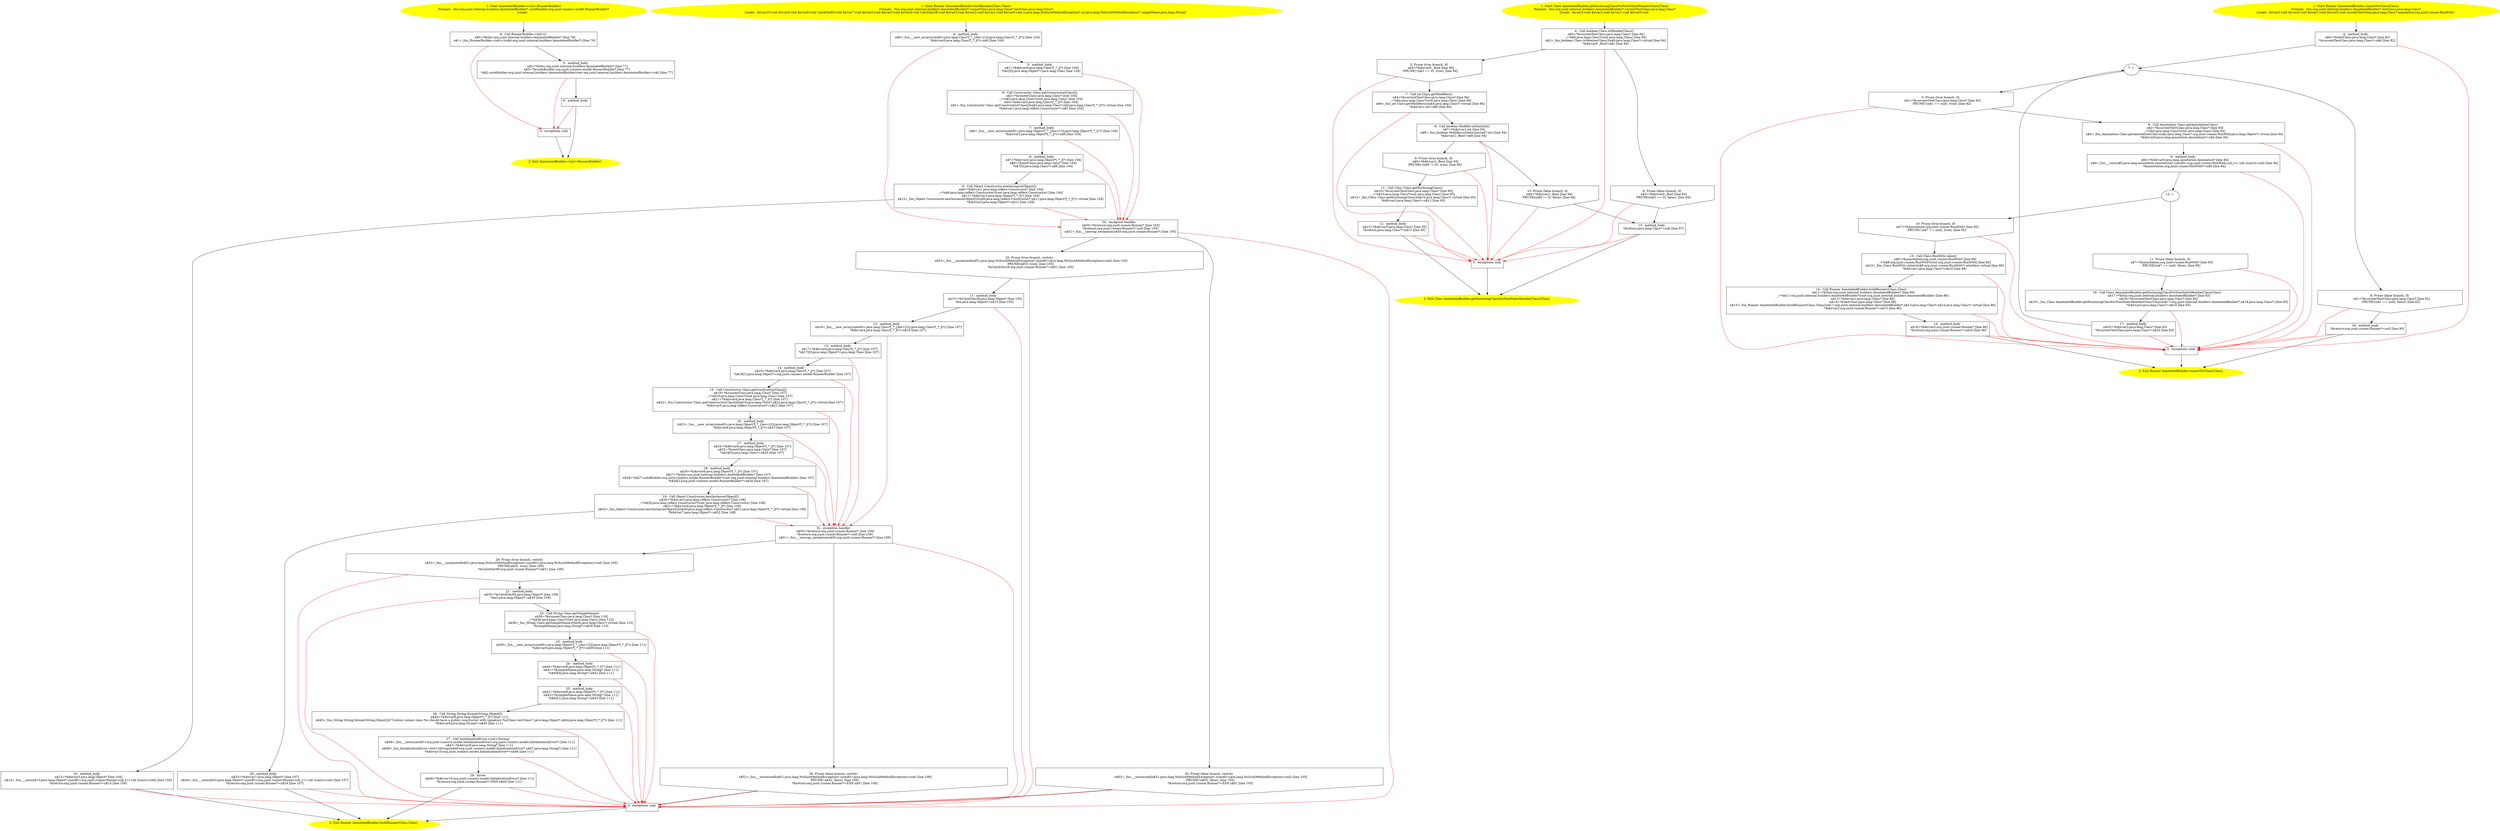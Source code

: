 /* @generated */
digraph cfg {
"org.junit.internal.builders.AnnotatedBuilder.<init>(org.junit.runners.model.RunnerBuilder).7e39d1439162e51123927ba75d8a239b_1" [label="1: Start AnnotatedBuilder.<init>(RunnerBuilder)\nFormals:  this:org.junit.internal.builders.AnnotatedBuilder* suiteBuilder:org.junit.runners.model.RunnerBuilder*\nLocals:  \n  " color=yellow style=filled]
	

	 "org.junit.internal.builders.AnnotatedBuilder.<init>(org.junit.runners.model.RunnerBuilder).7e39d1439162e51123927ba75d8a239b_1" -> "org.junit.internal.builders.AnnotatedBuilder.<init>(org.junit.runners.model.RunnerBuilder).7e39d1439162e51123927ba75d8a239b_4" ;
"org.junit.internal.builders.AnnotatedBuilder.<init>(org.junit.runners.model.RunnerBuilder).7e39d1439162e51123927ba75d8a239b_2" [label="2: Exit AnnotatedBuilder.<init>(RunnerBuilder) \n  " color=yellow style=filled]
	

"org.junit.internal.builders.AnnotatedBuilder.<init>(org.junit.runners.model.RunnerBuilder).7e39d1439162e51123927ba75d8a239b_3" [label="3:  exceptions sink \n  " shape="box"]
	

	 "org.junit.internal.builders.AnnotatedBuilder.<init>(org.junit.runners.model.RunnerBuilder).7e39d1439162e51123927ba75d8a239b_3" -> "org.junit.internal.builders.AnnotatedBuilder.<init>(org.junit.runners.model.RunnerBuilder).7e39d1439162e51123927ba75d8a239b_2" ;
"org.junit.internal.builders.AnnotatedBuilder.<init>(org.junit.runners.model.RunnerBuilder).7e39d1439162e51123927ba75d8a239b_4" [label="4:  Call RunnerBuilder.<init>() \n   n$0=*&this:org.junit.internal.builders.AnnotatedBuilder* [line 76]\n  n$1=_fun_RunnerBuilder.<init>()(n$0:org.junit.internal.builders.AnnotatedBuilder*) [line 76]\n " shape="box"]
	

	 "org.junit.internal.builders.AnnotatedBuilder.<init>(org.junit.runners.model.RunnerBuilder).7e39d1439162e51123927ba75d8a239b_4" -> "org.junit.internal.builders.AnnotatedBuilder.<init>(org.junit.runners.model.RunnerBuilder).7e39d1439162e51123927ba75d8a239b_5" ;
	 "org.junit.internal.builders.AnnotatedBuilder.<init>(org.junit.runners.model.RunnerBuilder).7e39d1439162e51123927ba75d8a239b_4" -> "org.junit.internal.builders.AnnotatedBuilder.<init>(org.junit.runners.model.RunnerBuilder).7e39d1439162e51123927ba75d8a239b_3" [color="red" ];
"org.junit.internal.builders.AnnotatedBuilder.<init>(org.junit.runners.model.RunnerBuilder).7e39d1439162e51123927ba75d8a239b_5" [label="5:  method_body \n   n$2=*&this:org.junit.internal.builders.AnnotatedBuilder* [line 77]\n  n$3=*&suiteBuilder:org.junit.runners.model.RunnerBuilder* [line 77]\n  *n$2.suiteBuilder:org.junit.internal.builders.AnnotatedBuilder(root org.junit.internal.builders.AnnotatedBuilder)=n$3 [line 77]\n " shape="box"]
	

	 "org.junit.internal.builders.AnnotatedBuilder.<init>(org.junit.runners.model.RunnerBuilder).7e39d1439162e51123927ba75d8a239b_5" -> "org.junit.internal.builders.AnnotatedBuilder.<init>(org.junit.runners.model.RunnerBuilder).7e39d1439162e51123927ba75d8a239b_6" ;
	 "org.junit.internal.builders.AnnotatedBuilder.<init>(org.junit.runners.model.RunnerBuilder).7e39d1439162e51123927ba75d8a239b_5" -> "org.junit.internal.builders.AnnotatedBuilder.<init>(org.junit.runners.model.RunnerBuilder).7e39d1439162e51123927ba75d8a239b_3" [color="red" ];
"org.junit.internal.builders.AnnotatedBuilder.<init>(org.junit.runners.model.RunnerBuilder).7e39d1439162e51123927ba75d8a239b_6" [label="6:  method_body \n  " shape="box"]
	

	 "org.junit.internal.builders.AnnotatedBuilder.<init>(org.junit.runners.model.RunnerBuilder).7e39d1439162e51123927ba75d8a239b_6" -> "org.junit.internal.builders.AnnotatedBuilder.<init>(org.junit.runners.model.RunnerBuilder).7e39d1439162e51123927ba75d8a239b_2" ;
	 "org.junit.internal.builders.AnnotatedBuilder.<init>(org.junit.runners.model.RunnerBuilder).7e39d1439162e51123927ba75d8a239b_6" -> "org.junit.internal.builders.AnnotatedBuilder.<init>(org.junit.runners.model.RunnerBuilder).7e39d1439162e51123927ba75d8a239b_3" [color="red" ];
"org.junit.internal.builders.AnnotatedBuilder.buildRunner(java.lang.Class,java.lang.Class):org.junit..63492aeca225d064f7ba1cf9cd0d0d98_1" [label="1: Start Runner AnnotatedBuilder.buildRunner(Class,Class)\nFormals:  this:org.junit.internal.builders.AnnotatedBuilder* runnerClass:java.lang.Class* testClass:java.lang.Class*\nLocals:  $irvar10:void $irvar9:void $irvar8:void CatchVar69:void $irvar7:void $irvar6:void $irvar5:void $irvar4:void CatchVar28:void $irvar3:void $irvar2:void $irvar1:void $irvar0:void e:java.lang.NoSuchMethodException* e2:java.lang.NoSuchMethodException* simpleName:java.lang.String* \n  " color=yellow style=filled]
	

	 "org.junit.internal.builders.AnnotatedBuilder.buildRunner(java.lang.Class,java.lang.Class):org.junit..63492aeca225d064f7ba1cf9cd0d0d98_1" -> "org.junit.internal.builders.AnnotatedBuilder.buildRunner(java.lang.Class,java.lang.Class):org.junit..63492aeca225d064f7ba1cf9cd0d0d98_4" ;
"org.junit.internal.builders.AnnotatedBuilder.buildRunner(java.lang.Class,java.lang.Class):org.junit..63492aeca225d064f7ba1cf9cd0d0d98_2" [label="2: Exit Runner AnnotatedBuilder.buildRunner(Class,Class) \n  " color=yellow style=filled]
	

"org.junit.internal.builders.AnnotatedBuilder.buildRunner(java.lang.Class,java.lang.Class):org.junit..63492aeca225d064f7ba1cf9cd0d0d98_3" [label="3:  exceptions sink \n  " shape="box"]
	

	 "org.junit.internal.builders.AnnotatedBuilder.buildRunner(java.lang.Class,java.lang.Class):org.junit..63492aeca225d064f7ba1cf9cd0d0d98_3" -> "org.junit.internal.builders.AnnotatedBuilder.buildRunner(java.lang.Class,java.lang.Class):org.junit..63492aeca225d064f7ba1cf9cd0d0d98_2" ;
"org.junit.internal.builders.AnnotatedBuilder.buildRunner(java.lang.Class,java.lang.Class):org.junit..63492aeca225d064f7ba1cf9cd0d0d98_4" [label="4:  method_body \n   n$0=_fun___new_array(sizeof(t=java.lang.Class*[_*_];len=[1]):java.lang.Class*[_*_](*)) [line 104]\n  *&$irvar0:java.lang.Class*[_*_](*)=n$0 [line 104]\n " shape="box"]
	

	 "org.junit.internal.builders.AnnotatedBuilder.buildRunner(java.lang.Class,java.lang.Class):org.junit..63492aeca225d064f7ba1cf9cd0d0d98_4" -> "org.junit.internal.builders.AnnotatedBuilder.buildRunner(java.lang.Class,java.lang.Class):org.junit..63492aeca225d064f7ba1cf9cd0d0d98_5" ;
	 "org.junit.internal.builders.AnnotatedBuilder.buildRunner(java.lang.Class,java.lang.Class):org.junit..63492aeca225d064f7ba1cf9cd0d0d98_4" -> "org.junit.internal.builders.AnnotatedBuilder.buildRunner(java.lang.Class,java.lang.Class):org.junit..63492aeca225d064f7ba1cf9cd0d0d98_34" [color="red" ];
"org.junit.internal.builders.AnnotatedBuilder.buildRunner(java.lang.Class,java.lang.Class):org.junit..63492aeca225d064f7ba1cf9cd0d0d98_5" [label="5:  method_body \n   n$1=*&$irvar0:java.lang.Class*[_*_](*) [line 104]\n  *n$1[0]:java.lang.Object*=java.lang.Class [line 104]\n " shape="box"]
	

	 "org.junit.internal.builders.AnnotatedBuilder.buildRunner(java.lang.Class,java.lang.Class):org.junit..63492aeca225d064f7ba1cf9cd0d0d98_5" -> "org.junit.internal.builders.AnnotatedBuilder.buildRunner(java.lang.Class,java.lang.Class):org.junit..63492aeca225d064f7ba1cf9cd0d0d98_6" ;
	 "org.junit.internal.builders.AnnotatedBuilder.buildRunner(java.lang.Class,java.lang.Class):org.junit..63492aeca225d064f7ba1cf9cd0d0d98_5" -> "org.junit.internal.builders.AnnotatedBuilder.buildRunner(java.lang.Class,java.lang.Class):org.junit..63492aeca225d064f7ba1cf9cd0d0d98_34" [color="red" ];
"org.junit.internal.builders.AnnotatedBuilder.buildRunner(java.lang.Class,java.lang.Class):org.junit..63492aeca225d064f7ba1cf9cd0d0d98_6" [label="6:  Call Constructor Class.getConstructor(Class[]) \n   n$2=*&runnerClass:java.lang.Class* [line 104]\n  _=*n$2:java.lang.Class*(root java.lang.Class) [line 104]\n  n$4=*&$irvar0:java.lang.Class*[_*_](*) [line 104]\n  n$5=_fun_Constructor Class.getConstructor(Class[])(n$2:java.lang.Class*,n$4:java.lang.Class*[_*_](*)) virtual [line 104]\n  *&$irvar1:java.lang.reflect.Constructor*=n$5 [line 104]\n " shape="box"]
	

	 "org.junit.internal.builders.AnnotatedBuilder.buildRunner(java.lang.Class,java.lang.Class):org.junit..63492aeca225d064f7ba1cf9cd0d0d98_6" -> "org.junit.internal.builders.AnnotatedBuilder.buildRunner(java.lang.Class,java.lang.Class):org.junit..63492aeca225d064f7ba1cf9cd0d0d98_7" ;
	 "org.junit.internal.builders.AnnotatedBuilder.buildRunner(java.lang.Class,java.lang.Class):org.junit..63492aeca225d064f7ba1cf9cd0d0d98_6" -> "org.junit.internal.builders.AnnotatedBuilder.buildRunner(java.lang.Class,java.lang.Class):org.junit..63492aeca225d064f7ba1cf9cd0d0d98_34" [color="red" ];
"org.junit.internal.builders.AnnotatedBuilder.buildRunner(java.lang.Class,java.lang.Class):org.junit..63492aeca225d064f7ba1cf9cd0d0d98_7" [label="7:  method_body \n   n$6=_fun___new_array(sizeof(t=java.lang.Object*[_*_];len=[1]):java.lang.Object*[_*_](*)) [line 104]\n  *&$irvar2:java.lang.Object*[_*_](*)=n$6 [line 104]\n " shape="box"]
	

	 "org.junit.internal.builders.AnnotatedBuilder.buildRunner(java.lang.Class,java.lang.Class):org.junit..63492aeca225d064f7ba1cf9cd0d0d98_7" -> "org.junit.internal.builders.AnnotatedBuilder.buildRunner(java.lang.Class,java.lang.Class):org.junit..63492aeca225d064f7ba1cf9cd0d0d98_8" ;
	 "org.junit.internal.builders.AnnotatedBuilder.buildRunner(java.lang.Class,java.lang.Class):org.junit..63492aeca225d064f7ba1cf9cd0d0d98_7" -> "org.junit.internal.builders.AnnotatedBuilder.buildRunner(java.lang.Class,java.lang.Class):org.junit..63492aeca225d064f7ba1cf9cd0d0d98_34" [color="red" ];
"org.junit.internal.builders.AnnotatedBuilder.buildRunner(java.lang.Class,java.lang.Class):org.junit..63492aeca225d064f7ba1cf9cd0d0d98_8" [label="8:  method_body \n   n$7=*&$irvar2:java.lang.Object*[_*_](*) [line 104]\n  n$8=*&testClass:java.lang.Class* [line 104]\n  *n$7[0]:java.lang.Class*=n$8 [line 104]\n " shape="box"]
	

	 "org.junit.internal.builders.AnnotatedBuilder.buildRunner(java.lang.Class,java.lang.Class):org.junit..63492aeca225d064f7ba1cf9cd0d0d98_8" -> "org.junit.internal.builders.AnnotatedBuilder.buildRunner(java.lang.Class,java.lang.Class):org.junit..63492aeca225d064f7ba1cf9cd0d0d98_9" ;
	 "org.junit.internal.builders.AnnotatedBuilder.buildRunner(java.lang.Class,java.lang.Class):org.junit..63492aeca225d064f7ba1cf9cd0d0d98_8" -> "org.junit.internal.builders.AnnotatedBuilder.buildRunner(java.lang.Class,java.lang.Class):org.junit..63492aeca225d064f7ba1cf9cd0d0d98_34" [color="red" ];
"org.junit.internal.builders.AnnotatedBuilder.buildRunner(java.lang.Class,java.lang.Class):org.junit..63492aeca225d064f7ba1cf9cd0d0d98_9" [label="9:  Call Object Constructor.newInstance(Object[]) \n   n$9=*&$irvar1:java.lang.reflect.Constructor* [line 104]\n  _=*n$9:java.lang.reflect.Constructor*(root java.lang.reflect.Constructor) [line 104]\n  n$11=*&$irvar2:java.lang.Object*[_*_](*) [line 104]\n  n$12=_fun_Object Constructor.newInstance(Object[])(n$9:java.lang.reflect.Constructor*,n$11:java.lang.Object*[_*_](*)) virtual [line 104]\n  *&$irvar3:java.lang.Object*=n$12 [line 104]\n " shape="box"]
	

	 "org.junit.internal.builders.AnnotatedBuilder.buildRunner(java.lang.Class,java.lang.Class):org.junit..63492aeca225d064f7ba1cf9cd0d0d98_9" -> "org.junit.internal.builders.AnnotatedBuilder.buildRunner(java.lang.Class,java.lang.Class):org.junit..63492aeca225d064f7ba1cf9cd0d0d98_10" ;
	 "org.junit.internal.builders.AnnotatedBuilder.buildRunner(java.lang.Class,java.lang.Class):org.junit..63492aeca225d064f7ba1cf9cd0d0d98_9" -> "org.junit.internal.builders.AnnotatedBuilder.buildRunner(java.lang.Class,java.lang.Class):org.junit..63492aeca225d064f7ba1cf9cd0d0d98_34" [color="red" ];
"org.junit.internal.builders.AnnotatedBuilder.buildRunner(java.lang.Class,java.lang.Class):org.junit..63492aeca225d064f7ba1cf9cd0d0d98_10" [label="10:  method_body \n   n$13=*&$irvar3:java.lang.Object* [line 104]\n  n$14=_fun___cast(n$13:java.lang.Object*,sizeof(t=org.junit.runner.Runner;sub_t=( sub )(cast)):void) [line 104]\n  *&return:org.junit.runner.Runner*=n$14 [line 104]\n " shape="box"]
	

	 "org.junit.internal.builders.AnnotatedBuilder.buildRunner(java.lang.Class,java.lang.Class):org.junit..63492aeca225d064f7ba1cf9cd0d0d98_10" -> "org.junit.internal.builders.AnnotatedBuilder.buildRunner(java.lang.Class,java.lang.Class):org.junit..63492aeca225d064f7ba1cf9cd0d0d98_2" ;
	 "org.junit.internal.builders.AnnotatedBuilder.buildRunner(java.lang.Class,java.lang.Class):org.junit..63492aeca225d064f7ba1cf9cd0d0d98_10" -> "org.junit.internal.builders.AnnotatedBuilder.buildRunner(java.lang.Class,java.lang.Class):org.junit..63492aeca225d064f7ba1cf9cd0d0d98_3" [color="red" ];
"org.junit.internal.builders.AnnotatedBuilder.buildRunner(java.lang.Class,java.lang.Class):org.junit..63492aeca225d064f7ba1cf9cd0d0d98_11" [label="11:  method_body \n   n$15=*&CatchVar28:java.lang.Object* [line 105]\n  *&e:java.lang.Object*=n$15 [line 105]\n " shape="box"]
	

	 "org.junit.internal.builders.AnnotatedBuilder.buildRunner(java.lang.Class,java.lang.Class):org.junit..63492aeca225d064f7ba1cf9cd0d0d98_11" -> "org.junit.internal.builders.AnnotatedBuilder.buildRunner(java.lang.Class,java.lang.Class):org.junit..63492aeca225d064f7ba1cf9cd0d0d98_12" ;
	 "org.junit.internal.builders.AnnotatedBuilder.buildRunner(java.lang.Class,java.lang.Class):org.junit..63492aeca225d064f7ba1cf9cd0d0d98_11" -> "org.junit.internal.builders.AnnotatedBuilder.buildRunner(java.lang.Class,java.lang.Class):org.junit..63492aeca225d064f7ba1cf9cd0d0d98_3" [color="red" ];
"org.junit.internal.builders.AnnotatedBuilder.buildRunner(java.lang.Class,java.lang.Class):org.junit..63492aeca225d064f7ba1cf9cd0d0d98_12" [label="12:  method_body \n   n$16=_fun___new_array(sizeof(t=java.lang.Class*[_*_];len=[2]):java.lang.Class*[_*_](*)) [line 107]\n  *&$irvar4:java.lang.Class*[_*_](*)=n$16 [line 107]\n " shape="box"]
	

	 "org.junit.internal.builders.AnnotatedBuilder.buildRunner(java.lang.Class,java.lang.Class):org.junit..63492aeca225d064f7ba1cf9cd0d0d98_12" -> "org.junit.internal.builders.AnnotatedBuilder.buildRunner(java.lang.Class,java.lang.Class):org.junit..63492aeca225d064f7ba1cf9cd0d0d98_13" ;
	 "org.junit.internal.builders.AnnotatedBuilder.buildRunner(java.lang.Class,java.lang.Class):org.junit..63492aeca225d064f7ba1cf9cd0d0d98_12" -> "org.junit.internal.builders.AnnotatedBuilder.buildRunner(java.lang.Class,java.lang.Class):org.junit..63492aeca225d064f7ba1cf9cd0d0d98_31" [color="red" ];
"org.junit.internal.builders.AnnotatedBuilder.buildRunner(java.lang.Class,java.lang.Class):org.junit..63492aeca225d064f7ba1cf9cd0d0d98_13" [label="13:  method_body \n   n$17=*&$irvar4:java.lang.Class*[_*_](*) [line 107]\n  *n$17[0]:java.lang.Object*=java.lang.Class [line 107]\n " shape="box"]
	

	 "org.junit.internal.builders.AnnotatedBuilder.buildRunner(java.lang.Class,java.lang.Class):org.junit..63492aeca225d064f7ba1cf9cd0d0d98_13" -> "org.junit.internal.builders.AnnotatedBuilder.buildRunner(java.lang.Class,java.lang.Class):org.junit..63492aeca225d064f7ba1cf9cd0d0d98_14" ;
	 "org.junit.internal.builders.AnnotatedBuilder.buildRunner(java.lang.Class,java.lang.Class):org.junit..63492aeca225d064f7ba1cf9cd0d0d98_13" -> "org.junit.internal.builders.AnnotatedBuilder.buildRunner(java.lang.Class,java.lang.Class):org.junit..63492aeca225d064f7ba1cf9cd0d0d98_31" [color="red" ];
"org.junit.internal.builders.AnnotatedBuilder.buildRunner(java.lang.Class,java.lang.Class):org.junit..63492aeca225d064f7ba1cf9cd0d0d98_14" [label="14:  method_body \n   n$18=*&$irvar4:java.lang.Class*[_*_](*) [line 107]\n  *n$18[1]:java.lang.Object*=org.junit.runners.model.RunnerBuilder [line 107]\n " shape="box"]
	

	 "org.junit.internal.builders.AnnotatedBuilder.buildRunner(java.lang.Class,java.lang.Class):org.junit..63492aeca225d064f7ba1cf9cd0d0d98_14" -> "org.junit.internal.builders.AnnotatedBuilder.buildRunner(java.lang.Class,java.lang.Class):org.junit..63492aeca225d064f7ba1cf9cd0d0d98_15" ;
	 "org.junit.internal.builders.AnnotatedBuilder.buildRunner(java.lang.Class,java.lang.Class):org.junit..63492aeca225d064f7ba1cf9cd0d0d98_14" -> "org.junit.internal.builders.AnnotatedBuilder.buildRunner(java.lang.Class,java.lang.Class):org.junit..63492aeca225d064f7ba1cf9cd0d0d98_31" [color="red" ];
"org.junit.internal.builders.AnnotatedBuilder.buildRunner(java.lang.Class,java.lang.Class):org.junit..63492aeca225d064f7ba1cf9cd0d0d98_15" [label="15:  Call Constructor Class.getConstructor(Class[]) \n   n$19=*&runnerClass:java.lang.Class* [line 107]\n  _=*n$19:java.lang.Class*(root java.lang.Class) [line 107]\n  n$21=*&$irvar4:java.lang.Class*[_*_](*) [line 107]\n  n$22=_fun_Constructor Class.getConstructor(Class[])(n$19:java.lang.Class*,n$21:java.lang.Class*[_*_](*)) virtual [line 107]\n  *&$irvar5:java.lang.reflect.Constructor*=n$22 [line 107]\n " shape="box"]
	

	 "org.junit.internal.builders.AnnotatedBuilder.buildRunner(java.lang.Class,java.lang.Class):org.junit..63492aeca225d064f7ba1cf9cd0d0d98_15" -> "org.junit.internal.builders.AnnotatedBuilder.buildRunner(java.lang.Class,java.lang.Class):org.junit..63492aeca225d064f7ba1cf9cd0d0d98_16" ;
	 "org.junit.internal.builders.AnnotatedBuilder.buildRunner(java.lang.Class,java.lang.Class):org.junit..63492aeca225d064f7ba1cf9cd0d0d98_15" -> "org.junit.internal.builders.AnnotatedBuilder.buildRunner(java.lang.Class,java.lang.Class):org.junit..63492aeca225d064f7ba1cf9cd0d0d98_31" [color="red" ];
"org.junit.internal.builders.AnnotatedBuilder.buildRunner(java.lang.Class,java.lang.Class):org.junit..63492aeca225d064f7ba1cf9cd0d0d98_16" [label="16:  method_body \n   n$23=_fun___new_array(sizeof(t=java.lang.Object*[_*_];len=[2]):java.lang.Object*[_*_](*)) [line 107]\n  *&$irvar6:java.lang.Object*[_*_](*)=n$23 [line 107]\n " shape="box"]
	

	 "org.junit.internal.builders.AnnotatedBuilder.buildRunner(java.lang.Class,java.lang.Class):org.junit..63492aeca225d064f7ba1cf9cd0d0d98_16" -> "org.junit.internal.builders.AnnotatedBuilder.buildRunner(java.lang.Class,java.lang.Class):org.junit..63492aeca225d064f7ba1cf9cd0d0d98_17" ;
	 "org.junit.internal.builders.AnnotatedBuilder.buildRunner(java.lang.Class,java.lang.Class):org.junit..63492aeca225d064f7ba1cf9cd0d0d98_16" -> "org.junit.internal.builders.AnnotatedBuilder.buildRunner(java.lang.Class,java.lang.Class):org.junit..63492aeca225d064f7ba1cf9cd0d0d98_31" [color="red" ];
"org.junit.internal.builders.AnnotatedBuilder.buildRunner(java.lang.Class,java.lang.Class):org.junit..63492aeca225d064f7ba1cf9cd0d0d98_17" [label="17:  method_body \n   n$24=*&$irvar6:java.lang.Object*[_*_](*) [line 107]\n  n$25=*&testClass:java.lang.Class* [line 107]\n  *n$24[0]:java.lang.Class*=n$25 [line 107]\n " shape="box"]
	

	 "org.junit.internal.builders.AnnotatedBuilder.buildRunner(java.lang.Class,java.lang.Class):org.junit..63492aeca225d064f7ba1cf9cd0d0d98_17" -> "org.junit.internal.builders.AnnotatedBuilder.buildRunner(java.lang.Class,java.lang.Class):org.junit..63492aeca225d064f7ba1cf9cd0d0d98_18" ;
	 "org.junit.internal.builders.AnnotatedBuilder.buildRunner(java.lang.Class,java.lang.Class):org.junit..63492aeca225d064f7ba1cf9cd0d0d98_17" -> "org.junit.internal.builders.AnnotatedBuilder.buildRunner(java.lang.Class,java.lang.Class):org.junit..63492aeca225d064f7ba1cf9cd0d0d98_31" [color="red" ];
"org.junit.internal.builders.AnnotatedBuilder.buildRunner(java.lang.Class,java.lang.Class):org.junit..63492aeca225d064f7ba1cf9cd0d0d98_18" [label="18:  method_body \n   n$26=*&$irvar6:java.lang.Object*[_*_](*) [line 107]\n  n$27=*&this:org.junit.internal.builders.AnnotatedBuilder* [line 107]\n  n$28=*n$27.suiteBuilder:org.junit.runners.model.RunnerBuilder*(root org.junit.internal.builders.AnnotatedBuilder) [line 107]\n  *n$26[1]:org.junit.runners.model.RunnerBuilder*=n$28 [line 107]\n " shape="box"]
	

	 "org.junit.internal.builders.AnnotatedBuilder.buildRunner(java.lang.Class,java.lang.Class):org.junit..63492aeca225d064f7ba1cf9cd0d0d98_18" -> "org.junit.internal.builders.AnnotatedBuilder.buildRunner(java.lang.Class,java.lang.Class):org.junit..63492aeca225d064f7ba1cf9cd0d0d98_19" ;
	 "org.junit.internal.builders.AnnotatedBuilder.buildRunner(java.lang.Class,java.lang.Class):org.junit..63492aeca225d064f7ba1cf9cd0d0d98_18" -> "org.junit.internal.builders.AnnotatedBuilder.buildRunner(java.lang.Class,java.lang.Class):org.junit..63492aeca225d064f7ba1cf9cd0d0d98_31" [color="red" ];
"org.junit.internal.builders.AnnotatedBuilder.buildRunner(java.lang.Class,java.lang.Class):org.junit..63492aeca225d064f7ba1cf9cd0d0d98_19" [label="19:  Call Object Constructor.newInstance(Object[]) \n   n$29=*&$irvar5:java.lang.reflect.Constructor* [line 108]\n  _=*n$29:java.lang.reflect.Constructor*(root java.lang.reflect.Constructor) [line 108]\n  n$31=*&$irvar6:java.lang.Object*[_*_](*) [line 108]\n  n$32=_fun_Object Constructor.newInstance(Object[])(n$29:java.lang.reflect.Constructor*,n$31:java.lang.Object*[_*_](*)) virtual [line 108]\n  *&$irvar7:java.lang.Object*=n$32 [line 108]\n " shape="box"]
	

	 "org.junit.internal.builders.AnnotatedBuilder.buildRunner(java.lang.Class,java.lang.Class):org.junit..63492aeca225d064f7ba1cf9cd0d0d98_19" -> "org.junit.internal.builders.AnnotatedBuilder.buildRunner(java.lang.Class,java.lang.Class):org.junit..63492aeca225d064f7ba1cf9cd0d0d98_20" ;
	 "org.junit.internal.builders.AnnotatedBuilder.buildRunner(java.lang.Class,java.lang.Class):org.junit..63492aeca225d064f7ba1cf9cd0d0d98_19" -> "org.junit.internal.builders.AnnotatedBuilder.buildRunner(java.lang.Class,java.lang.Class):org.junit..63492aeca225d064f7ba1cf9cd0d0d98_31" [color="red" ];
"org.junit.internal.builders.AnnotatedBuilder.buildRunner(java.lang.Class,java.lang.Class):org.junit..63492aeca225d064f7ba1cf9cd0d0d98_20" [label="20:  method_body \n   n$33=*&$irvar7:java.lang.Object* [line 107]\n  n$34=_fun___cast(n$33:java.lang.Object*,sizeof(t=org.junit.runner.Runner;sub_t=( sub )(cast)):void) [line 107]\n  *&return:org.junit.runner.Runner*=n$34 [line 107]\n " shape="box"]
	

	 "org.junit.internal.builders.AnnotatedBuilder.buildRunner(java.lang.Class,java.lang.Class):org.junit..63492aeca225d064f7ba1cf9cd0d0d98_20" -> "org.junit.internal.builders.AnnotatedBuilder.buildRunner(java.lang.Class,java.lang.Class):org.junit..63492aeca225d064f7ba1cf9cd0d0d98_2" ;
	 "org.junit.internal.builders.AnnotatedBuilder.buildRunner(java.lang.Class,java.lang.Class):org.junit..63492aeca225d064f7ba1cf9cd0d0d98_20" -> "org.junit.internal.builders.AnnotatedBuilder.buildRunner(java.lang.Class,java.lang.Class):org.junit..63492aeca225d064f7ba1cf9cd0d0d98_3" [color="red" ];
"org.junit.internal.builders.AnnotatedBuilder.buildRunner(java.lang.Class,java.lang.Class):org.junit..63492aeca225d064f7ba1cf9cd0d0d98_21" [label="21:  method_body \n   n$35=*&CatchVar69:java.lang.Object* [line 109]\n  *&e2:java.lang.Object*=n$35 [line 109]\n " shape="box"]
	

	 "org.junit.internal.builders.AnnotatedBuilder.buildRunner(java.lang.Class,java.lang.Class):org.junit..63492aeca225d064f7ba1cf9cd0d0d98_21" -> "org.junit.internal.builders.AnnotatedBuilder.buildRunner(java.lang.Class,java.lang.Class):org.junit..63492aeca225d064f7ba1cf9cd0d0d98_22" ;
	 "org.junit.internal.builders.AnnotatedBuilder.buildRunner(java.lang.Class,java.lang.Class):org.junit..63492aeca225d064f7ba1cf9cd0d0d98_21" -> "org.junit.internal.builders.AnnotatedBuilder.buildRunner(java.lang.Class,java.lang.Class):org.junit..63492aeca225d064f7ba1cf9cd0d0d98_3" [color="red" ];
"org.junit.internal.builders.AnnotatedBuilder.buildRunner(java.lang.Class,java.lang.Class):org.junit..63492aeca225d064f7ba1cf9cd0d0d98_22" [label="22:  Call String Class.getSimpleName() \n   n$36=*&runnerClass:java.lang.Class* [line 110]\n  _=*n$36:java.lang.Class*(root java.lang.Class) [line 110]\n  n$38=_fun_String Class.getSimpleName()(n$36:java.lang.Class*) virtual [line 110]\n  *&simpleName:java.lang.String*=n$38 [line 110]\n " shape="box"]
	

	 "org.junit.internal.builders.AnnotatedBuilder.buildRunner(java.lang.Class,java.lang.Class):org.junit..63492aeca225d064f7ba1cf9cd0d0d98_22" -> "org.junit.internal.builders.AnnotatedBuilder.buildRunner(java.lang.Class,java.lang.Class):org.junit..63492aeca225d064f7ba1cf9cd0d0d98_23" ;
	 "org.junit.internal.builders.AnnotatedBuilder.buildRunner(java.lang.Class,java.lang.Class):org.junit..63492aeca225d064f7ba1cf9cd0d0d98_22" -> "org.junit.internal.builders.AnnotatedBuilder.buildRunner(java.lang.Class,java.lang.Class):org.junit..63492aeca225d064f7ba1cf9cd0d0d98_3" [color="red" ];
"org.junit.internal.builders.AnnotatedBuilder.buildRunner(java.lang.Class,java.lang.Class):org.junit..63492aeca225d064f7ba1cf9cd0d0d98_23" [label="23:  method_body \n   n$39=_fun___new_array(sizeof(t=java.lang.Object*[_*_];len=[2]):java.lang.Object*[_*_](*)) [line 111]\n  *&$irvar8:java.lang.Object*[_*_](*)=n$39 [line 111]\n " shape="box"]
	

	 "org.junit.internal.builders.AnnotatedBuilder.buildRunner(java.lang.Class,java.lang.Class):org.junit..63492aeca225d064f7ba1cf9cd0d0d98_23" -> "org.junit.internal.builders.AnnotatedBuilder.buildRunner(java.lang.Class,java.lang.Class):org.junit..63492aeca225d064f7ba1cf9cd0d0d98_24" ;
	 "org.junit.internal.builders.AnnotatedBuilder.buildRunner(java.lang.Class,java.lang.Class):org.junit..63492aeca225d064f7ba1cf9cd0d0d98_23" -> "org.junit.internal.builders.AnnotatedBuilder.buildRunner(java.lang.Class,java.lang.Class):org.junit..63492aeca225d064f7ba1cf9cd0d0d98_3" [color="red" ];
"org.junit.internal.builders.AnnotatedBuilder.buildRunner(java.lang.Class,java.lang.Class):org.junit..63492aeca225d064f7ba1cf9cd0d0d98_24" [label="24:  method_body \n   n$40=*&$irvar8:java.lang.Object*[_*_](*) [line 111]\n  n$41=*&simpleName:java.lang.String* [line 111]\n  *n$40[0]:java.lang.String*=n$41 [line 111]\n " shape="box"]
	

	 "org.junit.internal.builders.AnnotatedBuilder.buildRunner(java.lang.Class,java.lang.Class):org.junit..63492aeca225d064f7ba1cf9cd0d0d98_24" -> "org.junit.internal.builders.AnnotatedBuilder.buildRunner(java.lang.Class,java.lang.Class):org.junit..63492aeca225d064f7ba1cf9cd0d0d98_25" ;
	 "org.junit.internal.builders.AnnotatedBuilder.buildRunner(java.lang.Class,java.lang.Class):org.junit..63492aeca225d064f7ba1cf9cd0d0d98_24" -> "org.junit.internal.builders.AnnotatedBuilder.buildRunner(java.lang.Class,java.lang.Class):org.junit..63492aeca225d064f7ba1cf9cd0d0d98_3" [color="red" ];
"org.junit.internal.builders.AnnotatedBuilder.buildRunner(java.lang.Class,java.lang.Class):org.junit..63492aeca225d064f7ba1cf9cd0d0d98_25" [label="25:  method_body \n   n$42=*&$irvar8:java.lang.Object*[_*_](*) [line 111]\n  n$43=*&simpleName:java.lang.String* [line 111]\n  *n$42[1]:java.lang.String*=n$43 [line 111]\n " shape="box"]
	

	 "org.junit.internal.builders.AnnotatedBuilder.buildRunner(java.lang.Class,java.lang.Class):org.junit..63492aeca225d064f7ba1cf9cd0d0d98_25" -> "org.junit.internal.builders.AnnotatedBuilder.buildRunner(java.lang.Class,java.lang.Class):org.junit..63492aeca225d064f7ba1cf9cd0d0d98_26" ;
	 "org.junit.internal.builders.AnnotatedBuilder.buildRunner(java.lang.Class,java.lang.Class):org.junit..63492aeca225d064f7ba1cf9cd0d0d98_25" -> "org.junit.internal.builders.AnnotatedBuilder.buildRunner(java.lang.Class,java.lang.Class):org.junit..63492aeca225d064f7ba1cf9cd0d0d98_3" [color="red" ];
"org.junit.internal.builders.AnnotatedBuilder.buildRunner(java.lang.Class,java.lang.Class):org.junit..63492aeca225d064f7ba1cf9cd0d0d98_26" [label="26:  Call String String.format(String,Object[]) \n   n$44=*&$irvar8:java.lang.Object*[_*_](*) [line 111]\n  n$45=_fun_String String.format(String,Object[])(\"Custom runner class %s should have a public constructor with signature %s(Class testClass)\":java.lang.Object*,n$44:java.lang.Object*[_*_](*)) [line 111]\n  *&$irvar9:java.lang.String*=n$45 [line 111]\n " shape="box"]
	

	 "org.junit.internal.builders.AnnotatedBuilder.buildRunner(java.lang.Class,java.lang.Class):org.junit..63492aeca225d064f7ba1cf9cd0d0d98_26" -> "org.junit.internal.builders.AnnotatedBuilder.buildRunner(java.lang.Class,java.lang.Class):org.junit..63492aeca225d064f7ba1cf9cd0d0d98_27" ;
	 "org.junit.internal.builders.AnnotatedBuilder.buildRunner(java.lang.Class,java.lang.Class):org.junit..63492aeca225d064f7ba1cf9cd0d0d98_26" -> "org.junit.internal.builders.AnnotatedBuilder.buildRunner(java.lang.Class,java.lang.Class):org.junit..63492aeca225d064f7ba1cf9cd0d0d98_3" [color="red" ];
"org.junit.internal.builders.AnnotatedBuilder.buildRunner(java.lang.Class,java.lang.Class):org.junit..63492aeca225d064f7ba1cf9cd0d0d98_27" [label="27:  Call InitializationError.<init>(String) \n   n$46=_fun___new(sizeof(t=org.junit.runners.model.InitializationError):org.junit.runners.model.InitializationError*) [line 111]\n  n$47=*&$irvar9:java.lang.String* [line 111]\n  n$48=_fun_InitializationError.<init>(String)(n$46:org.junit.runners.model.InitializationError*,n$47:java.lang.String*) [line 111]\n  *&$irvar10:org.junit.runners.model.InitializationError*=n$46 [line 111]\n " shape="box"]
	

	 "org.junit.internal.builders.AnnotatedBuilder.buildRunner(java.lang.Class,java.lang.Class):org.junit..63492aeca225d064f7ba1cf9cd0d0d98_27" -> "org.junit.internal.builders.AnnotatedBuilder.buildRunner(java.lang.Class,java.lang.Class):org.junit..63492aeca225d064f7ba1cf9cd0d0d98_28" ;
	 "org.junit.internal.builders.AnnotatedBuilder.buildRunner(java.lang.Class,java.lang.Class):org.junit..63492aeca225d064f7ba1cf9cd0d0d98_27" -> "org.junit.internal.builders.AnnotatedBuilder.buildRunner(java.lang.Class,java.lang.Class):org.junit..63492aeca225d064f7ba1cf9cd0d0d98_3" [color="red" ];
"org.junit.internal.builders.AnnotatedBuilder.buildRunner(java.lang.Class,java.lang.Class):org.junit..63492aeca225d064f7ba1cf9cd0d0d98_28" [label="28:  throw \n   n$49=*&$irvar10:org.junit.runners.model.InitializationError* [line 111]\n  *&return:org.junit.runner.Runner*=EXN n$49 [line 111]\n " shape="box"]
	

	 "org.junit.internal.builders.AnnotatedBuilder.buildRunner(java.lang.Class,java.lang.Class):org.junit..63492aeca225d064f7ba1cf9cd0d0d98_28" -> "org.junit.internal.builders.AnnotatedBuilder.buildRunner(java.lang.Class,java.lang.Class):org.junit..63492aeca225d064f7ba1cf9cd0d0d98_2" ;
	 "org.junit.internal.builders.AnnotatedBuilder.buildRunner(java.lang.Class,java.lang.Class):org.junit..63492aeca225d064f7ba1cf9cd0d0d98_28" -> "org.junit.internal.builders.AnnotatedBuilder.buildRunner(java.lang.Class,java.lang.Class):org.junit..63492aeca225d064f7ba1cf9cd0d0d98_3" [color="red" ];
"org.junit.internal.builders.AnnotatedBuilder.buildRunner(java.lang.Class,java.lang.Class):org.junit..63492aeca225d064f7ba1cf9cd0d0d98_29" [label="29: Prune (true branch, switch) \n   n$52=_fun___instanceof(n$51:java.lang.NoSuchMethodException*,sizeof(t=java.lang.NoSuchMethodException):void) [line 109]\n  PRUNE(n$52, true); [line 109]\n  *&CatchVar69:org.junit.runner.Runner*=n$51 [line 109]\n " shape="invhouse"]
	

	 "org.junit.internal.builders.AnnotatedBuilder.buildRunner(java.lang.Class,java.lang.Class):org.junit..63492aeca225d064f7ba1cf9cd0d0d98_29" -> "org.junit.internal.builders.AnnotatedBuilder.buildRunner(java.lang.Class,java.lang.Class):org.junit..63492aeca225d064f7ba1cf9cd0d0d98_21" ;
	 "org.junit.internal.builders.AnnotatedBuilder.buildRunner(java.lang.Class,java.lang.Class):org.junit..63492aeca225d064f7ba1cf9cd0d0d98_29" -> "org.junit.internal.builders.AnnotatedBuilder.buildRunner(java.lang.Class,java.lang.Class):org.junit..63492aeca225d064f7ba1cf9cd0d0d98_3" [color="red" ];
"org.junit.internal.builders.AnnotatedBuilder.buildRunner(java.lang.Class,java.lang.Class):org.junit..63492aeca225d064f7ba1cf9cd0d0d98_30" [label="30: Prune (false branch, switch) \n   n$52=_fun___instanceof(n$51:java.lang.NoSuchMethodException*,sizeof(t=java.lang.NoSuchMethodException):void) [line 109]\n  PRUNE(!n$52, false); [line 109]\n  *&return:org.junit.runner.Runner*=EXN n$51 [line 109]\n " shape="invhouse"]
	

	 "org.junit.internal.builders.AnnotatedBuilder.buildRunner(java.lang.Class,java.lang.Class):org.junit..63492aeca225d064f7ba1cf9cd0d0d98_30" -> "org.junit.internal.builders.AnnotatedBuilder.buildRunner(java.lang.Class,java.lang.Class):org.junit..63492aeca225d064f7ba1cf9cd0d0d98_3" ;
	 "org.junit.internal.builders.AnnotatedBuilder.buildRunner(java.lang.Class,java.lang.Class):org.junit..63492aeca225d064f7ba1cf9cd0d0d98_30" -> "org.junit.internal.builders.AnnotatedBuilder.buildRunner(java.lang.Class,java.lang.Class):org.junit..63492aeca225d064f7ba1cf9cd0d0d98_3" [color="red" ];
"org.junit.internal.builders.AnnotatedBuilder.buildRunner(java.lang.Class,java.lang.Class):org.junit..63492aeca225d064f7ba1cf9cd0d0d98_31" [label="31:  exception handler \n   n$50=*&return:org.junit.runner.Runner* [line 109]\n  *&return:org.junit.runner.Runner*=null [line 109]\n  n$51=_fun___unwrap_exception(n$50:org.junit.runner.Runner*) [line 109]\n " shape="box"]
	

	 "org.junit.internal.builders.AnnotatedBuilder.buildRunner(java.lang.Class,java.lang.Class):org.junit..63492aeca225d064f7ba1cf9cd0d0d98_31" -> "org.junit.internal.builders.AnnotatedBuilder.buildRunner(java.lang.Class,java.lang.Class):org.junit..63492aeca225d064f7ba1cf9cd0d0d98_29" ;
	 "org.junit.internal.builders.AnnotatedBuilder.buildRunner(java.lang.Class,java.lang.Class):org.junit..63492aeca225d064f7ba1cf9cd0d0d98_31" -> "org.junit.internal.builders.AnnotatedBuilder.buildRunner(java.lang.Class,java.lang.Class):org.junit..63492aeca225d064f7ba1cf9cd0d0d98_30" ;
	 "org.junit.internal.builders.AnnotatedBuilder.buildRunner(java.lang.Class,java.lang.Class):org.junit..63492aeca225d064f7ba1cf9cd0d0d98_31" -> "org.junit.internal.builders.AnnotatedBuilder.buildRunner(java.lang.Class,java.lang.Class):org.junit..63492aeca225d064f7ba1cf9cd0d0d98_3" [color="red" ];
"org.junit.internal.builders.AnnotatedBuilder.buildRunner(java.lang.Class,java.lang.Class):org.junit..63492aeca225d064f7ba1cf9cd0d0d98_32" [label="32: Prune (true branch, switch) \n   n$53=_fun___instanceof(n$51:java.lang.NoSuchMethodException*,sizeof(t=java.lang.NoSuchMethodException):void) [line 105]\n  PRUNE(n$53, true); [line 105]\n  *&CatchVar28:org.junit.runner.Runner*=n$51 [line 105]\n " shape="invhouse"]
	

	 "org.junit.internal.builders.AnnotatedBuilder.buildRunner(java.lang.Class,java.lang.Class):org.junit..63492aeca225d064f7ba1cf9cd0d0d98_32" -> "org.junit.internal.builders.AnnotatedBuilder.buildRunner(java.lang.Class,java.lang.Class):org.junit..63492aeca225d064f7ba1cf9cd0d0d98_11" ;
	 "org.junit.internal.builders.AnnotatedBuilder.buildRunner(java.lang.Class,java.lang.Class):org.junit..63492aeca225d064f7ba1cf9cd0d0d98_32" -> "org.junit.internal.builders.AnnotatedBuilder.buildRunner(java.lang.Class,java.lang.Class):org.junit..63492aeca225d064f7ba1cf9cd0d0d98_3" [color="red" ];
"org.junit.internal.builders.AnnotatedBuilder.buildRunner(java.lang.Class,java.lang.Class):org.junit..63492aeca225d064f7ba1cf9cd0d0d98_33" [label="33: Prune (false branch, switch) \n   n$53=_fun___instanceof(n$51:java.lang.NoSuchMethodException*,sizeof(t=java.lang.NoSuchMethodException):void) [line 105]\n  PRUNE(!n$53, false); [line 105]\n  *&return:org.junit.runner.Runner*=EXN n$51 [line 105]\n " shape="invhouse"]
	

	 "org.junit.internal.builders.AnnotatedBuilder.buildRunner(java.lang.Class,java.lang.Class):org.junit..63492aeca225d064f7ba1cf9cd0d0d98_33" -> "org.junit.internal.builders.AnnotatedBuilder.buildRunner(java.lang.Class,java.lang.Class):org.junit..63492aeca225d064f7ba1cf9cd0d0d98_3" ;
	 "org.junit.internal.builders.AnnotatedBuilder.buildRunner(java.lang.Class,java.lang.Class):org.junit..63492aeca225d064f7ba1cf9cd0d0d98_33" -> "org.junit.internal.builders.AnnotatedBuilder.buildRunner(java.lang.Class,java.lang.Class):org.junit..63492aeca225d064f7ba1cf9cd0d0d98_3" [color="red" ];
"org.junit.internal.builders.AnnotatedBuilder.buildRunner(java.lang.Class,java.lang.Class):org.junit..63492aeca225d064f7ba1cf9cd0d0d98_34" [label="34:  exception handler \n   n$50=*&return:org.junit.runner.Runner* [line 105]\n  *&return:org.junit.runner.Runner*=null [line 105]\n  n$51=_fun___unwrap_exception(n$50:org.junit.runner.Runner*) [line 105]\n " shape="box"]
	

	 "org.junit.internal.builders.AnnotatedBuilder.buildRunner(java.lang.Class,java.lang.Class):org.junit..63492aeca225d064f7ba1cf9cd0d0d98_34" -> "org.junit.internal.builders.AnnotatedBuilder.buildRunner(java.lang.Class,java.lang.Class):org.junit..63492aeca225d064f7ba1cf9cd0d0d98_32" ;
	 "org.junit.internal.builders.AnnotatedBuilder.buildRunner(java.lang.Class,java.lang.Class):org.junit..63492aeca225d064f7ba1cf9cd0d0d98_34" -> "org.junit.internal.builders.AnnotatedBuilder.buildRunner(java.lang.Class,java.lang.Class):org.junit..63492aeca225d064f7ba1cf9cd0d0d98_33" ;
	 "org.junit.internal.builders.AnnotatedBuilder.buildRunner(java.lang.Class,java.lang.Class):org.junit..63492aeca225d064f7ba1cf9cd0d0d98_34" -> "org.junit.internal.builders.AnnotatedBuilder.buildRunner(java.lang.Class,java.lang.Class):org.junit..63492aeca225d064f7ba1cf9cd0d0d98_3" [color="red" ];
"org.junit.internal.builders.AnnotatedBuilder.getEnclosingClassForNonStaticMemberClass(java.lang.Clas.00fc1c09cfed8274a4be0900d8e71800_1" [label="1: Start Class AnnotatedBuilder.getEnclosingClassForNonStaticMemberClass(Class)\nFormals:  this:org.junit.internal.builders.AnnotatedBuilder* currentTestClass:java.lang.Class*\nLocals:  $irvar3:void $irvar2:void $irvar1:void $irvar0:void \n  " color=yellow style=filled]
	

	 "org.junit.internal.builders.AnnotatedBuilder.getEnclosingClassForNonStaticMemberClass(java.lang.Clas.00fc1c09cfed8274a4be0900d8e71800_1" -> "org.junit.internal.builders.AnnotatedBuilder.getEnclosingClassForNonStaticMemberClass(java.lang.Clas.00fc1c09cfed8274a4be0900d8e71800_4" ;
"org.junit.internal.builders.AnnotatedBuilder.getEnclosingClassForNonStaticMemberClass(java.lang.Clas.00fc1c09cfed8274a4be0900d8e71800_2" [label="2: Exit Class AnnotatedBuilder.getEnclosingClassForNonStaticMemberClass(Class) \n  " color=yellow style=filled]
	

"org.junit.internal.builders.AnnotatedBuilder.getEnclosingClassForNonStaticMemberClass(java.lang.Clas.00fc1c09cfed8274a4be0900d8e71800_3" [label="3:  exceptions sink \n  " shape="box"]
	

	 "org.junit.internal.builders.AnnotatedBuilder.getEnclosingClassForNonStaticMemberClass(java.lang.Clas.00fc1c09cfed8274a4be0900d8e71800_3" -> "org.junit.internal.builders.AnnotatedBuilder.getEnclosingClassForNonStaticMemberClass(java.lang.Clas.00fc1c09cfed8274a4be0900d8e71800_2" ;
"org.junit.internal.builders.AnnotatedBuilder.getEnclosingClassForNonStaticMemberClass(java.lang.Clas.00fc1c09cfed8274a4be0900d8e71800_4" [label="4:  Call boolean Class.isMemberClass() \n   n$0=*&currentTestClass:java.lang.Class* [line 94]\n  _=*n$0:java.lang.Class*(root java.lang.Class) [line 94]\n  n$2=_fun_boolean Class.isMemberClass()(n$0:java.lang.Class*) virtual [line 94]\n  *&$irvar0:_Bool=n$2 [line 94]\n " shape="box"]
	

	 "org.junit.internal.builders.AnnotatedBuilder.getEnclosingClassForNonStaticMemberClass(java.lang.Clas.00fc1c09cfed8274a4be0900d8e71800_4" -> "org.junit.internal.builders.AnnotatedBuilder.getEnclosingClassForNonStaticMemberClass(java.lang.Clas.00fc1c09cfed8274a4be0900d8e71800_5" ;
	 "org.junit.internal.builders.AnnotatedBuilder.getEnclosingClassForNonStaticMemberClass(java.lang.Clas.00fc1c09cfed8274a4be0900d8e71800_4" -> "org.junit.internal.builders.AnnotatedBuilder.getEnclosingClassForNonStaticMemberClass(java.lang.Clas.00fc1c09cfed8274a4be0900d8e71800_6" ;
	 "org.junit.internal.builders.AnnotatedBuilder.getEnclosingClassForNonStaticMemberClass(java.lang.Clas.00fc1c09cfed8274a4be0900d8e71800_4" -> "org.junit.internal.builders.AnnotatedBuilder.getEnclosingClassForNonStaticMemberClass(java.lang.Clas.00fc1c09cfed8274a4be0900d8e71800_3" [color="red" ];
"org.junit.internal.builders.AnnotatedBuilder.getEnclosingClassForNonStaticMemberClass(java.lang.Clas.00fc1c09cfed8274a4be0900d8e71800_5" [label="5: Prune (true branch, if) \n   n$3=*&$irvar0:_Bool [line 94]\n  PRUNE(!(n$3 == 0), true); [line 94]\n " shape="invhouse"]
	

	 "org.junit.internal.builders.AnnotatedBuilder.getEnclosingClassForNonStaticMemberClass(java.lang.Clas.00fc1c09cfed8274a4be0900d8e71800_5" -> "org.junit.internal.builders.AnnotatedBuilder.getEnclosingClassForNonStaticMemberClass(java.lang.Clas.00fc1c09cfed8274a4be0900d8e71800_7" ;
	 "org.junit.internal.builders.AnnotatedBuilder.getEnclosingClassForNonStaticMemberClass(java.lang.Clas.00fc1c09cfed8274a4be0900d8e71800_5" -> "org.junit.internal.builders.AnnotatedBuilder.getEnclosingClassForNonStaticMemberClass(java.lang.Clas.00fc1c09cfed8274a4be0900d8e71800_3" [color="red" ];
"org.junit.internal.builders.AnnotatedBuilder.getEnclosingClassForNonStaticMemberClass(java.lang.Clas.00fc1c09cfed8274a4be0900d8e71800_6" [label="6: Prune (false branch, if) \n   n$3=*&$irvar0:_Bool [line 94]\n  PRUNE((n$3 == 0), false); [line 94]\n " shape="invhouse"]
	

	 "org.junit.internal.builders.AnnotatedBuilder.getEnclosingClassForNonStaticMemberClass(java.lang.Clas.00fc1c09cfed8274a4be0900d8e71800_6" -> "org.junit.internal.builders.AnnotatedBuilder.getEnclosingClassForNonStaticMemberClass(java.lang.Clas.00fc1c09cfed8274a4be0900d8e71800_13" ;
	 "org.junit.internal.builders.AnnotatedBuilder.getEnclosingClassForNonStaticMemberClass(java.lang.Clas.00fc1c09cfed8274a4be0900d8e71800_6" -> "org.junit.internal.builders.AnnotatedBuilder.getEnclosingClassForNonStaticMemberClass(java.lang.Clas.00fc1c09cfed8274a4be0900d8e71800_3" [color="red" ];
"org.junit.internal.builders.AnnotatedBuilder.getEnclosingClassForNonStaticMemberClass(java.lang.Clas.00fc1c09cfed8274a4be0900d8e71800_7" [label="7:  Call int Class.getModifiers() \n   n$4=*&currentTestClass:java.lang.Class* [line 94]\n  _=*n$4:java.lang.Class*(root java.lang.Class) [line 94]\n  n$6=_fun_int Class.getModifiers()(n$4:java.lang.Class*) virtual [line 94]\n  *&$irvar1:int=n$6 [line 94]\n " shape="box"]
	

	 "org.junit.internal.builders.AnnotatedBuilder.getEnclosingClassForNonStaticMemberClass(java.lang.Clas.00fc1c09cfed8274a4be0900d8e71800_7" -> "org.junit.internal.builders.AnnotatedBuilder.getEnclosingClassForNonStaticMemberClass(java.lang.Clas.00fc1c09cfed8274a4be0900d8e71800_8" ;
	 "org.junit.internal.builders.AnnotatedBuilder.getEnclosingClassForNonStaticMemberClass(java.lang.Clas.00fc1c09cfed8274a4be0900d8e71800_7" -> "org.junit.internal.builders.AnnotatedBuilder.getEnclosingClassForNonStaticMemberClass(java.lang.Clas.00fc1c09cfed8274a4be0900d8e71800_3" [color="red" ];
"org.junit.internal.builders.AnnotatedBuilder.getEnclosingClassForNonStaticMemberClass(java.lang.Clas.00fc1c09cfed8274a4be0900d8e71800_8" [label="8:  Call boolean Modifier.isStatic(int) \n   n$7=*&$irvar1:int [line 94]\n  n$8=_fun_boolean Modifier.isStatic(int)(n$7:int) [line 94]\n  *&$irvar2:_Bool=n$8 [line 94]\n " shape="box"]
	

	 "org.junit.internal.builders.AnnotatedBuilder.getEnclosingClassForNonStaticMemberClass(java.lang.Clas.00fc1c09cfed8274a4be0900d8e71800_8" -> "org.junit.internal.builders.AnnotatedBuilder.getEnclosingClassForNonStaticMemberClass(java.lang.Clas.00fc1c09cfed8274a4be0900d8e71800_9" ;
	 "org.junit.internal.builders.AnnotatedBuilder.getEnclosingClassForNonStaticMemberClass(java.lang.Clas.00fc1c09cfed8274a4be0900d8e71800_8" -> "org.junit.internal.builders.AnnotatedBuilder.getEnclosingClassForNonStaticMemberClass(java.lang.Clas.00fc1c09cfed8274a4be0900d8e71800_10" ;
	 "org.junit.internal.builders.AnnotatedBuilder.getEnclosingClassForNonStaticMemberClass(java.lang.Clas.00fc1c09cfed8274a4be0900d8e71800_8" -> "org.junit.internal.builders.AnnotatedBuilder.getEnclosingClassForNonStaticMemberClass(java.lang.Clas.00fc1c09cfed8274a4be0900d8e71800_3" [color="red" ];
"org.junit.internal.builders.AnnotatedBuilder.getEnclosingClassForNonStaticMemberClass(java.lang.Clas.00fc1c09cfed8274a4be0900d8e71800_9" [label="9: Prune (true branch, if) \n   n$9=*&$irvar2:_Bool [line 94]\n  PRUNE(!(n$9 != 0), true); [line 94]\n " shape="invhouse"]
	

	 "org.junit.internal.builders.AnnotatedBuilder.getEnclosingClassForNonStaticMemberClass(java.lang.Clas.00fc1c09cfed8274a4be0900d8e71800_9" -> "org.junit.internal.builders.AnnotatedBuilder.getEnclosingClassForNonStaticMemberClass(java.lang.Clas.00fc1c09cfed8274a4be0900d8e71800_11" ;
	 "org.junit.internal.builders.AnnotatedBuilder.getEnclosingClassForNonStaticMemberClass(java.lang.Clas.00fc1c09cfed8274a4be0900d8e71800_9" -> "org.junit.internal.builders.AnnotatedBuilder.getEnclosingClassForNonStaticMemberClass(java.lang.Clas.00fc1c09cfed8274a4be0900d8e71800_3" [color="red" ];
"org.junit.internal.builders.AnnotatedBuilder.getEnclosingClassForNonStaticMemberClass(java.lang.Clas.00fc1c09cfed8274a4be0900d8e71800_10" [label="10: Prune (false branch, if) \n   n$9=*&$irvar2:_Bool [line 94]\n  PRUNE((n$9 != 0), false); [line 94]\n " shape="invhouse"]
	

	 "org.junit.internal.builders.AnnotatedBuilder.getEnclosingClassForNonStaticMemberClass(java.lang.Clas.00fc1c09cfed8274a4be0900d8e71800_10" -> "org.junit.internal.builders.AnnotatedBuilder.getEnclosingClassForNonStaticMemberClass(java.lang.Clas.00fc1c09cfed8274a4be0900d8e71800_13" ;
	 "org.junit.internal.builders.AnnotatedBuilder.getEnclosingClassForNonStaticMemberClass(java.lang.Clas.00fc1c09cfed8274a4be0900d8e71800_10" -> "org.junit.internal.builders.AnnotatedBuilder.getEnclosingClassForNonStaticMemberClass(java.lang.Clas.00fc1c09cfed8274a4be0900d8e71800_3" [color="red" ];
"org.junit.internal.builders.AnnotatedBuilder.getEnclosingClassForNonStaticMemberClass(java.lang.Clas.00fc1c09cfed8274a4be0900d8e71800_11" [label="11:  Call Class Class.getEnclosingClass() \n   n$10=*&currentTestClass:java.lang.Class* [line 95]\n  _=*n$10:java.lang.Class*(root java.lang.Class) [line 95]\n  n$12=_fun_Class Class.getEnclosingClass()(n$10:java.lang.Class*) virtual [line 95]\n  *&$irvar3:java.lang.Class*=n$12 [line 95]\n " shape="box"]
	

	 "org.junit.internal.builders.AnnotatedBuilder.getEnclosingClassForNonStaticMemberClass(java.lang.Clas.00fc1c09cfed8274a4be0900d8e71800_11" -> "org.junit.internal.builders.AnnotatedBuilder.getEnclosingClassForNonStaticMemberClass(java.lang.Clas.00fc1c09cfed8274a4be0900d8e71800_12" ;
	 "org.junit.internal.builders.AnnotatedBuilder.getEnclosingClassForNonStaticMemberClass(java.lang.Clas.00fc1c09cfed8274a4be0900d8e71800_11" -> "org.junit.internal.builders.AnnotatedBuilder.getEnclosingClassForNonStaticMemberClass(java.lang.Clas.00fc1c09cfed8274a4be0900d8e71800_3" [color="red" ];
"org.junit.internal.builders.AnnotatedBuilder.getEnclosingClassForNonStaticMemberClass(java.lang.Clas.00fc1c09cfed8274a4be0900d8e71800_12" [label="12:  method_body \n   n$13=*&$irvar3:java.lang.Class* [line 95]\n  *&return:java.lang.Class*=n$13 [line 95]\n " shape="box"]
	

	 "org.junit.internal.builders.AnnotatedBuilder.getEnclosingClassForNonStaticMemberClass(java.lang.Clas.00fc1c09cfed8274a4be0900d8e71800_12" -> "org.junit.internal.builders.AnnotatedBuilder.getEnclosingClassForNonStaticMemberClass(java.lang.Clas.00fc1c09cfed8274a4be0900d8e71800_2" ;
	 "org.junit.internal.builders.AnnotatedBuilder.getEnclosingClassForNonStaticMemberClass(java.lang.Clas.00fc1c09cfed8274a4be0900d8e71800_12" -> "org.junit.internal.builders.AnnotatedBuilder.getEnclosingClassForNonStaticMemberClass(java.lang.Clas.00fc1c09cfed8274a4be0900d8e71800_3" [color="red" ];
"org.junit.internal.builders.AnnotatedBuilder.getEnclosingClassForNonStaticMemberClass(java.lang.Clas.00fc1c09cfed8274a4be0900d8e71800_13" [label="13:  method_body \n   *&return:java.lang.Class*=null [line 97]\n " shape="box"]
	

	 "org.junit.internal.builders.AnnotatedBuilder.getEnclosingClassForNonStaticMemberClass(java.lang.Clas.00fc1c09cfed8274a4be0900d8e71800_13" -> "org.junit.internal.builders.AnnotatedBuilder.getEnclosingClassForNonStaticMemberClass(java.lang.Clas.00fc1c09cfed8274a4be0900d8e71800_2" ;
	 "org.junit.internal.builders.AnnotatedBuilder.getEnclosingClassForNonStaticMemberClass(java.lang.Clas.00fc1c09cfed8274a4be0900d8e71800_13" -> "org.junit.internal.builders.AnnotatedBuilder.getEnclosingClassForNonStaticMemberClass(java.lang.Clas.00fc1c09cfed8274a4be0900d8e71800_3" [color="red" ];
"org.junit.internal.builders.AnnotatedBuilder.runnerForClass(java.lang.Class):org.junit.runner.Runner.aa61d9a37c8b0740f955d0c9a3aadd29_1" [label="1: Start Runner AnnotatedBuilder.runnerForClass(Class)\nFormals:  this:org.junit.internal.builders.AnnotatedBuilder* testClass:java.lang.Class*\nLocals:  $irvar3:void $irvar2:void $irvar1:void $irvar0:void currentTestClass:java.lang.Class* annotation:org.junit.runner.RunWith* \n  " color=yellow style=filled]
	

	 "org.junit.internal.builders.AnnotatedBuilder.runnerForClass(java.lang.Class):org.junit.runner.Runner.aa61d9a37c8b0740f955d0c9a3aadd29_1" -> "org.junit.internal.builders.AnnotatedBuilder.runnerForClass(java.lang.Class):org.junit.runner.Runner.aa61d9a37c8b0740f955d0c9a3aadd29_4" ;
"org.junit.internal.builders.AnnotatedBuilder.runnerForClass(java.lang.Class):org.junit.runner.Runner.aa61d9a37c8b0740f955d0c9a3aadd29_2" [label="2: Exit Runner AnnotatedBuilder.runnerForClass(Class) \n  " color=yellow style=filled]
	

"org.junit.internal.builders.AnnotatedBuilder.runnerForClass(java.lang.Class):org.junit.runner.Runner.aa61d9a37c8b0740f955d0c9a3aadd29_3" [label="3:  exceptions sink \n  " shape="box"]
	

	 "org.junit.internal.builders.AnnotatedBuilder.runnerForClass(java.lang.Class):org.junit.runner.Runner.aa61d9a37c8b0740f955d0c9a3aadd29_3" -> "org.junit.internal.builders.AnnotatedBuilder.runnerForClass(java.lang.Class):org.junit.runner.Runner.aa61d9a37c8b0740f955d0c9a3aadd29_2" ;
"org.junit.internal.builders.AnnotatedBuilder.runnerForClass(java.lang.Class):org.junit.runner.Runner.aa61d9a37c8b0740f955d0c9a3aadd29_4" [label="4:  method_body \n   n$0=*&testClass:java.lang.Class* [line 82]\n  *&currentTestClass:java.lang.Class*=n$0 [line 82]\n " shape="box"]
	

	 "org.junit.internal.builders.AnnotatedBuilder.runnerForClass(java.lang.Class):org.junit.runner.Runner.aa61d9a37c8b0740f955d0c9a3aadd29_4" -> "org.junit.internal.builders.AnnotatedBuilder.runnerForClass(java.lang.Class):org.junit.runner.Runner.aa61d9a37c8b0740f955d0c9a3aadd29_7" ;
	 "org.junit.internal.builders.AnnotatedBuilder.runnerForClass(java.lang.Class):org.junit.runner.Runner.aa61d9a37c8b0740f955d0c9a3aadd29_4" -> "org.junit.internal.builders.AnnotatedBuilder.runnerForClass(java.lang.Class):org.junit.runner.Runner.aa61d9a37c8b0740f955d0c9a3aadd29_3" [color="red" ];
"org.junit.internal.builders.AnnotatedBuilder.runnerForClass(java.lang.Class):org.junit.runner.Runner.aa61d9a37c8b0740f955d0c9a3aadd29_5" [label="5: Prune (true branch, if) \n   n$1=*&currentTestClass:java.lang.Class* [line 82]\n  PRUNE(!(n$1 == null), true); [line 82]\n " shape="invhouse"]
	

	 "org.junit.internal.builders.AnnotatedBuilder.runnerForClass(java.lang.Class):org.junit.runner.Runner.aa61d9a37c8b0740f955d0c9a3aadd29_5" -> "org.junit.internal.builders.AnnotatedBuilder.runnerForClass(java.lang.Class):org.junit.runner.Runner.aa61d9a37c8b0740f955d0c9a3aadd29_8" ;
	 "org.junit.internal.builders.AnnotatedBuilder.runnerForClass(java.lang.Class):org.junit.runner.Runner.aa61d9a37c8b0740f955d0c9a3aadd29_5" -> "org.junit.internal.builders.AnnotatedBuilder.runnerForClass(java.lang.Class):org.junit.runner.Runner.aa61d9a37c8b0740f955d0c9a3aadd29_3" [color="red" ];
"org.junit.internal.builders.AnnotatedBuilder.runnerForClass(java.lang.Class):org.junit.runner.Runner.aa61d9a37c8b0740f955d0c9a3aadd29_6" [label="6: Prune (false branch, if) \n   n$1=*&currentTestClass:java.lang.Class* [line 82]\n  PRUNE((n$1 == null), false); [line 82]\n " shape="invhouse"]
	

	 "org.junit.internal.builders.AnnotatedBuilder.runnerForClass(java.lang.Class):org.junit.runner.Runner.aa61d9a37c8b0740f955d0c9a3aadd29_6" -> "org.junit.internal.builders.AnnotatedBuilder.runnerForClass(java.lang.Class):org.junit.runner.Runner.aa61d9a37c8b0740f955d0c9a3aadd29_18" ;
	 "org.junit.internal.builders.AnnotatedBuilder.runnerForClass(java.lang.Class):org.junit.runner.Runner.aa61d9a37c8b0740f955d0c9a3aadd29_6" -> "org.junit.internal.builders.AnnotatedBuilder.runnerForClass(java.lang.Class):org.junit.runner.Runner.aa61d9a37c8b0740f955d0c9a3aadd29_3" [color="red" ];
"org.junit.internal.builders.AnnotatedBuilder.runnerForClass(java.lang.Class):org.junit.runner.Runner.aa61d9a37c8b0740f955d0c9a3aadd29_7" [label="7: + \n  " ]
	

	 "org.junit.internal.builders.AnnotatedBuilder.runnerForClass(java.lang.Class):org.junit.runner.Runner.aa61d9a37c8b0740f955d0c9a3aadd29_7" -> "org.junit.internal.builders.AnnotatedBuilder.runnerForClass(java.lang.Class):org.junit.runner.Runner.aa61d9a37c8b0740f955d0c9a3aadd29_5" ;
	 "org.junit.internal.builders.AnnotatedBuilder.runnerForClass(java.lang.Class):org.junit.runner.Runner.aa61d9a37c8b0740f955d0c9a3aadd29_7" -> "org.junit.internal.builders.AnnotatedBuilder.runnerForClass(java.lang.Class):org.junit.runner.Runner.aa61d9a37c8b0740f955d0c9a3aadd29_6" ;
"org.junit.internal.builders.AnnotatedBuilder.runnerForClass(java.lang.Class):org.junit.runner.Runner.aa61d9a37c8b0740f955d0c9a3aadd29_8" [label="8:  Call Annotation Class.getAnnotation(Class) \n   n$2=*&currentTestClass:java.lang.Class* [line 84]\n  _=*n$2:java.lang.Class*(root java.lang.Class) [line 84]\n  n$4=_fun_Annotation Class.getAnnotation(Class)(n$2:java.lang.Class*,org.junit.runner.RunWith:java.lang.Object*) virtual [line 84]\n  *&$irvar0:java.lang.annotation.Annotation*=n$4 [line 84]\n " shape="box"]
	

	 "org.junit.internal.builders.AnnotatedBuilder.runnerForClass(java.lang.Class):org.junit.runner.Runner.aa61d9a37c8b0740f955d0c9a3aadd29_8" -> "org.junit.internal.builders.AnnotatedBuilder.runnerForClass(java.lang.Class):org.junit.runner.Runner.aa61d9a37c8b0740f955d0c9a3aadd29_9" ;
	 "org.junit.internal.builders.AnnotatedBuilder.runnerForClass(java.lang.Class):org.junit.runner.Runner.aa61d9a37c8b0740f955d0c9a3aadd29_8" -> "org.junit.internal.builders.AnnotatedBuilder.runnerForClass(java.lang.Class):org.junit.runner.Runner.aa61d9a37c8b0740f955d0c9a3aadd29_3" [color="red" ];
"org.junit.internal.builders.AnnotatedBuilder.runnerForClass(java.lang.Class):org.junit.runner.Runner.aa61d9a37c8b0740f955d0c9a3aadd29_9" [label="9:  method_body \n   n$5=*&$irvar0:java.lang.annotation.Annotation* [line 84]\n  n$6=_fun___cast(n$5:java.lang.annotation.Annotation*,sizeof(t=org.junit.runner.RunWith;sub_t=( sub )(cast)):void) [line 84]\n  *&annotation:org.junit.runner.RunWith*=n$6 [line 84]\n " shape="box"]
	

	 "org.junit.internal.builders.AnnotatedBuilder.runnerForClass(java.lang.Class):org.junit.runner.Runner.aa61d9a37c8b0740f955d0c9a3aadd29_9" -> "org.junit.internal.builders.AnnotatedBuilder.runnerForClass(java.lang.Class):org.junit.runner.Runner.aa61d9a37c8b0740f955d0c9a3aadd29_12" ;
	 "org.junit.internal.builders.AnnotatedBuilder.runnerForClass(java.lang.Class):org.junit.runner.Runner.aa61d9a37c8b0740f955d0c9a3aadd29_9" -> "org.junit.internal.builders.AnnotatedBuilder.runnerForClass(java.lang.Class):org.junit.runner.Runner.aa61d9a37c8b0740f955d0c9a3aadd29_3" [color="red" ];
"org.junit.internal.builders.AnnotatedBuilder.runnerForClass(java.lang.Class):org.junit.runner.Runner.aa61d9a37c8b0740f955d0c9a3aadd29_10" [label="10: Prune (true branch, if) \n   n$7=*&annotation:org.junit.runner.RunWith* [line 85]\n  PRUNE(!(n$7 == null), true); [line 85]\n " shape="invhouse"]
	

	 "org.junit.internal.builders.AnnotatedBuilder.runnerForClass(java.lang.Class):org.junit.runner.Runner.aa61d9a37c8b0740f955d0c9a3aadd29_10" -> "org.junit.internal.builders.AnnotatedBuilder.runnerForClass(java.lang.Class):org.junit.runner.Runner.aa61d9a37c8b0740f955d0c9a3aadd29_13" ;
	 "org.junit.internal.builders.AnnotatedBuilder.runnerForClass(java.lang.Class):org.junit.runner.Runner.aa61d9a37c8b0740f955d0c9a3aadd29_10" -> "org.junit.internal.builders.AnnotatedBuilder.runnerForClass(java.lang.Class):org.junit.runner.Runner.aa61d9a37c8b0740f955d0c9a3aadd29_3" [color="red" ];
"org.junit.internal.builders.AnnotatedBuilder.runnerForClass(java.lang.Class):org.junit.runner.Runner.aa61d9a37c8b0740f955d0c9a3aadd29_11" [label="11: Prune (false branch, if) \n   n$7=*&annotation:org.junit.runner.RunWith* [line 85]\n  PRUNE((n$7 == null), false); [line 85]\n " shape="invhouse"]
	

	 "org.junit.internal.builders.AnnotatedBuilder.runnerForClass(java.lang.Class):org.junit.runner.Runner.aa61d9a37c8b0740f955d0c9a3aadd29_11" -> "org.junit.internal.builders.AnnotatedBuilder.runnerForClass(java.lang.Class):org.junit.runner.Runner.aa61d9a37c8b0740f955d0c9a3aadd29_16" ;
	 "org.junit.internal.builders.AnnotatedBuilder.runnerForClass(java.lang.Class):org.junit.runner.Runner.aa61d9a37c8b0740f955d0c9a3aadd29_11" -> "org.junit.internal.builders.AnnotatedBuilder.runnerForClass(java.lang.Class):org.junit.runner.Runner.aa61d9a37c8b0740f955d0c9a3aadd29_3" [color="red" ];
"org.junit.internal.builders.AnnotatedBuilder.runnerForClass(java.lang.Class):org.junit.runner.Runner.aa61d9a37c8b0740f955d0c9a3aadd29_12" [label="12: + \n  " ]
	

	 "org.junit.internal.builders.AnnotatedBuilder.runnerForClass(java.lang.Class):org.junit.runner.Runner.aa61d9a37c8b0740f955d0c9a3aadd29_12" -> "org.junit.internal.builders.AnnotatedBuilder.runnerForClass(java.lang.Class):org.junit.runner.Runner.aa61d9a37c8b0740f955d0c9a3aadd29_10" ;
	 "org.junit.internal.builders.AnnotatedBuilder.runnerForClass(java.lang.Class):org.junit.runner.Runner.aa61d9a37c8b0740f955d0c9a3aadd29_12" -> "org.junit.internal.builders.AnnotatedBuilder.runnerForClass(java.lang.Class):org.junit.runner.Runner.aa61d9a37c8b0740f955d0c9a3aadd29_11" ;
"org.junit.internal.builders.AnnotatedBuilder.runnerForClass(java.lang.Class):org.junit.runner.Runner.aa61d9a37c8b0740f955d0c9a3aadd29_13" [label="13:  Call Class RunWith.value() \n   n$8=*&annotation:org.junit.runner.RunWith* [line 86]\n  _=*n$8:org.junit.runner.RunWith*(root org.junit.runner.RunWith) [line 86]\n  n$10=_fun_Class RunWith.value()(n$8:org.junit.runner.RunWith*) interface virtual [line 86]\n  *&$irvar1:java.lang.Class*=n$10 [line 86]\n " shape="box"]
	

	 "org.junit.internal.builders.AnnotatedBuilder.runnerForClass(java.lang.Class):org.junit.runner.Runner.aa61d9a37c8b0740f955d0c9a3aadd29_13" -> "org.junit.internal.builders.AnnotatedBuilder.runnerForClass(java.lang.Class):org.junit.runner.Runner.aa61d9a37c8b0740f955d0c9a3aadd29_14" ;
	 "org.junit.internal.builders.AnnotatedBuilder.runnerForClass(java.lang.Class):org.junit.runner.Runner.aa61d9a37c8b0740f955d0c9a3aadd29_13" -> "org.junit.internal.builders.AnnotatedBuilder.runnerForClass(java.lang.Class):org.junit.runner.Runner.aa61d9a37c8b0740f955d0c9a3aadd29_3" [color="red" ];
"org.junit.internal.builders.AnnotatedBuilder.runnerForClass(java.lang.Class):org.junit.runner.Runner.aa61d9a37c8b0740f955d0c9a3aadd29_14" [label="14:  Call Runner AnnotatedBuilder.buildRunner(Class,Class) \n   n$11=*&this:org.junit.internal.builders.AnnotatedBuilder* [line 86]\n  _=*n$11:org.junit.internal.builders.AnnotatedBuilder*(root org.junit.internal.builders.AnnotatedBuilder) [line 86]\n  n$13=*&$irvar1:java.lang.Class* [line 86]\n  n$14=*&testClass:java.lang.Class* [line 86]\n  n$15=_fun_Runner AnnotatedBuilder.buildRunner(Class,Class)(n$11:org.junit.internal.builders.AnnotatedBuilder*,n$13:java.lang.Class*,n$14:java.lang.Class*) virtual [line 86]\n  *&$irvar2:org.junit.runner.Runner*=n$15 [line 86]\n " shape="box"]
	

	 "org.junit.internal.builders.AnnotatedBuilder.runnerForClass(java.lang.Class):org.junit.runner.Runner.aa61d9a37c8b0740f955d0c9a3aadd29_14" -> "org.junit.internal.builders.AnnotatedBuilder.runnerForClass(java.lang.Class):org.junit.runner.Runner.aa61d9a37c8b0740f955d0c9a3aadd29_15" ;
	 "org.junit.internal.builders.AnnotatedBuilder.runnerForClass(java.lang.Class):org.junit.runner.Runner.aa61d9a37c8b0740f955d0c9a3aadd29_14" -> "org.junit.internal.builders.AnnotatedBuilder.runnerForClass(java.lang.Class):org.junit.runner.Runner.aa61d9a37c8b0740f955d0c9a3aadd29_3" [color="red" ];
"org.junit.internal.builders.AnnotatedBuilder.runnerForClass(java.lang.Class):org.junit.runner.Runner.aa61d9a37c8b0740f955d0c9a3aadd29_15" [label="15:  method_body \n   n$16=*&$irvar2:org.junit.runner.Runner* [line 86]\n  *&return:org.junit.runner.Runner*=n$16 [line 86]\n " shape="box"]
	

	 "org.junit.internal.builders.AnnotatedBuilder.runnerForClass(java.lang.Class):org.junit.runner.Runner.aa61d9a37c8b0740f955d0c9a3aadd29_15" -> "org.junit.internal.builders.AnnotatedBuilder.runnerForClass(java.lang.Class):org.junit.runner.Runner.aa61d9a37c8b0740f955d0c9a3aadd29_2" ;
	 "org.junit.internal.builders.AnnotatedBuilder.runnerForClass(java.lang.Class):org.junit.runner.Runner.aa61d9a37c8b0740f955d0c9a3aadd29_15" -> "org.junit.internal.builders.AnnotatedBuilder.runnerForClass(java.lang.Class):org.junit.runner.Runner.aa61d9a37c8b0740f955d0c9a3aadd29_3" [color="red" ];
"org.junit.internal.builders.AnnotatedBuilder.runnerForClass(java.lang.Class):org.junit.runner.Runner.aa61d9a37c8b0740f955d0c9a3aadd29_16" [label="16:  Call Class AnnotatedBuilder.getEnclosingClassForNonStaticMemberClass(Class) \n   n$17=*&this:org.junit.internal.builders.AnnotatedBuilder* [line 83]\n  n$18=*&currentTestClass:java.lang.Class* [line 83]\n  n$19=_fun_Class AnnotatedBuilder.getEnclosingClassForNonStaticMemberClass(Class)(n$17:org.junit.internal.builders.AnnotatedBuilder*,n$18:java.lang.Class*) [line 83]\n  *&$irvar3:java.lang.Class*=n$19 [line 83]\n " shape="box"]
	

	 "org.junit.internal.builders.AnnotatedBuilder.runnerForClass(java.lang.Class):org.junit.runner.Runner.aa61d9a37c8b0740f955d0c9a3aadd29_16" -> "org.junit.internal.builders.AnnotatedBuilder.runnerForClass(java.lang.Class):org.junit.runner.Runner.aa61d9a37c8b0740f955d0c9a3aadd29_17" ;
	 "org.junit.internal.builders.AnnotatedBuilder.runnerForClass(java.lang.Class):org.junit.runner.Runner.aa61d9a37c8b0740f955d0c9a3aadd29_16" -> "org.junit.internal.builders.AnnotatedBuilder.runnerForClass(java.lang.Class):org.junit.runner.Runner.aa61d9a37c8b0740f955d0c9a3aadd29_3" [color="red" ];
"org.junit.internal.builders.AnnotatedBuilder.runnerForClass(java.lang.Class):org.junit.runner.Runner.aa61d9a37c8b0740f955d0c9a3aadd29_17" [label="17:  method_body \n   n$20=*&$irvar3:java.lang.Class* [line 83]\n  *&currentTestClass:java.lang.Class*=n$20 [line 83]\n " shape="box"]
	

	 "org.junit.internal.builders.AnnotatedBuilder.runnerForClass(java.lang.Class):org.junit.runner.Runner.aa61d9a37c8b0740f955d0c9a3aadd29_17" -> "org.junit.internal.builders.AnnotatedBuilder.runnerForClass(java.lang.Class):org.junit.runner.Runner.aa61d9a37c8b0740f955d0c9a3aadd29_7" ;
	 "org.junit.internal.builders.AnnotatedBuilder.runnerForClass(java.lang.Class):org.junit.runner.Runner.aa61d9a37c8b0740f955d0c9a3aadd29_17" -> "org.junit.internal.builders.AnnotatedBuilder.runnerForClass(java.lang.Class):org.junit.runner.Runner.aa61d9a37c8b0740f955d0c9a3aadd29_3" [color="red" ];
"org.junit.internal.builders.AnnotatedBuilder.runnerForClass(java.lang.Class):org.junit.runner.Runner.aa61d9a37c8b0740f955d0c9a3aadd29_18" [label="18:  method_body \n   *&return:org.junit.runner.Runner*=null [line 90]\n " shape="box"]
	

	 "org.junit.internal.builders.AnnotatedBuilder.runnerForClass(java.lang.Class):org.junit.runner.Runner.aa61d9a37c8b0740f955d0c9a3aadd29_18" -> "org.junit.internal.builders.AnnotatedBuilder.runnerForClass(java.lang.Class):org.junit.runner.Runner.aa61d9a37c8b0740f955d0c9a3aadd29_2" ;
	 "org.junit.internal.builders.AnnotatedBuilder.runnerForClass(java.lang.Class):org.junit.runner.Runner.aa61d9a37c8b0740f955d0c9a3aadd29_18" -> "org.junit.internal.builders.AnnotatedBuilder.runnerForClass(java.lang.Class):org.junit.runner.Runner.aa61d9a37c8b0740f955d0c9a3aadd29_3" [color="red" ];
}
